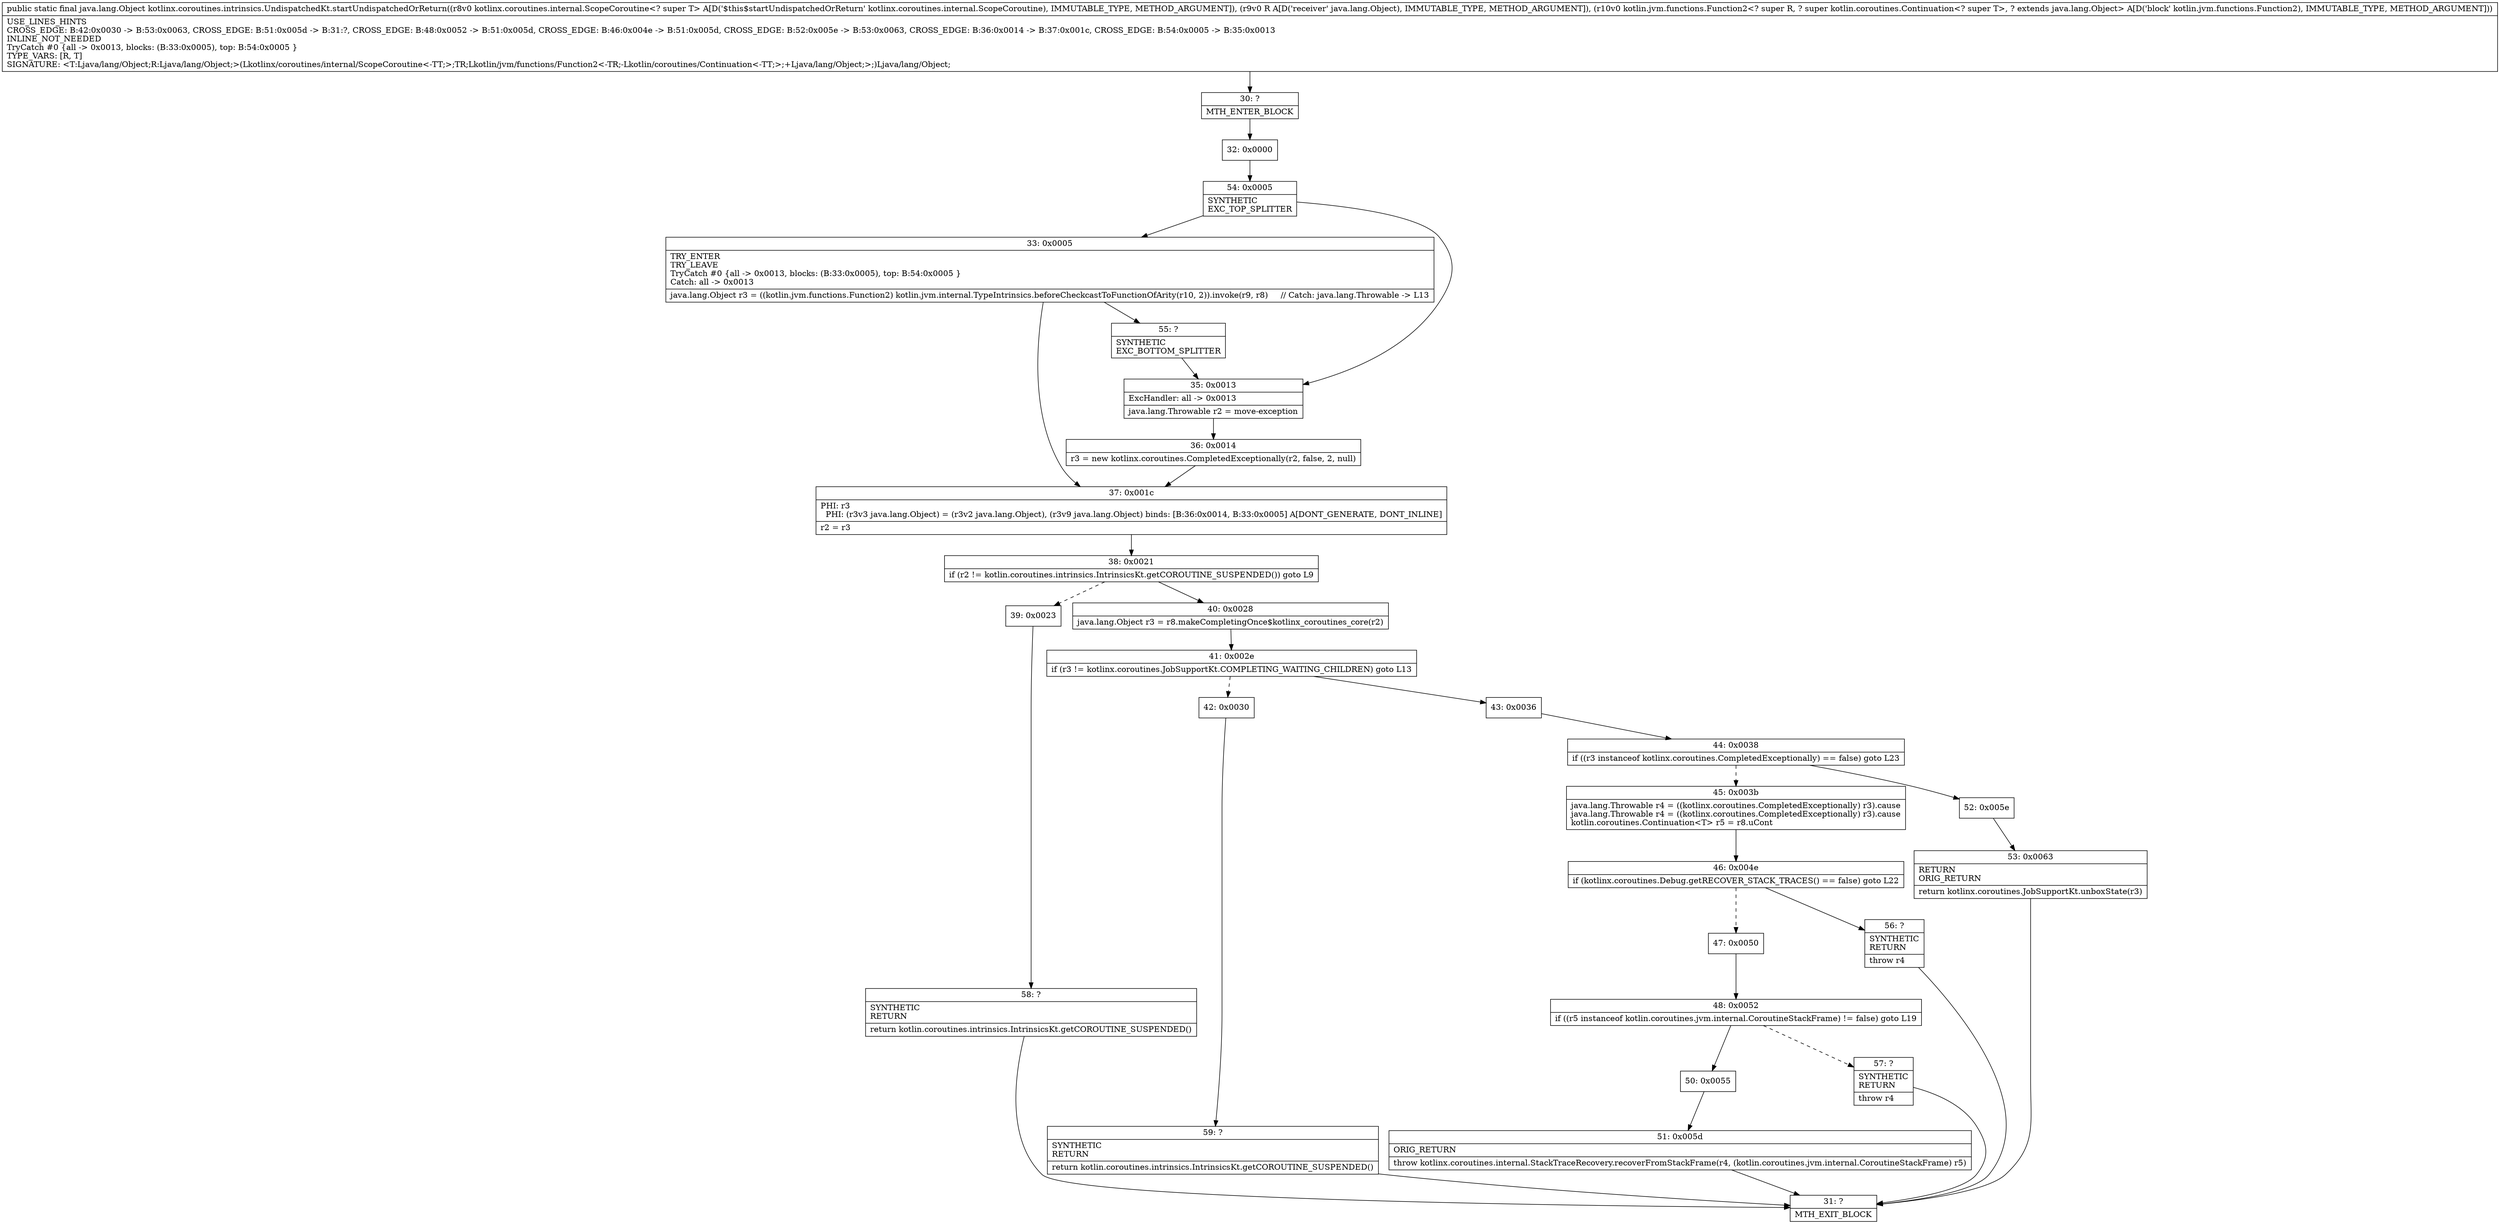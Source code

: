 digraph "CFG forkotlinx.coroutines.intrinsics.UndispatchedKt.startUndispatchedOrReturn(Lkotlinx\/coroutines\/internal\/ScopeCoroutine;Ljava\/lang\/Object;Lkotlin\/jvm\/functions\/Function2;)Ljava\/lang\/Object;" {
Node_30 [shape=record,label="{30\:\ ?|MTH_ENTER_BLOCK\l}"];
Node_32 [shape=record,label="{32\:\ 0x0000}"];
Node_54 [shape=record,label="{54\:\ 0x0005|SYNTHETIC\lEXC_TOP_SPLITTER\l}"];
Node_33 [shape=record,label="{33\:\ 0x0005|TRY_ENTER\lTRY_LEAVE\lTryCatch #0 \{all \-\> 0x0013, blocks: (B:33:0x0005), top: B:54:0x0005 \}\lCatch: all \-\> 0x0013\l|java.lang.Object r3 = ((kotlin.jvm.functions.Function2) kotlin.jvm.internal.TypeIntrinsics.beforeCheckcastToFunctionOfArity(r10, 2)).invoke(r9, r8)     \/\/ Catch: java.lang.Throwable \-\> L13\l}"];
Node_37 [shape=record,label="{37\:\ 0x001c|PHI: r3 \l  PHI: (r3v3 java.lang.Object) = (r3v2 java.lang.Object), (r3v9 java.lang.Object) binds: [B:36:0x0014, B:33:0x0005] A[DONT_GENERATE, DONT_INLINE]\l|r2 = r3\l}"];
Node_38 [shape=record,label="{38\:\ 0x0021|if (r2 != kotlin.coroutines.intrinsics.IntrinsicsKt.getCOROUTINE_SUSPENDED()) goto L9\l}"];
Node_39 [shape=record,label="{39\:\ 0x0023}"];
Node_58 [shape=record,label="{58\:\ ?|SYNTHETIC\lRETURN\l|return kotlin.coroutines.intrinsics.IntrinsicsKt.getCOROUTINE_SUSPENDED()\l}"];
Node_31 [shape=record,label="{31\:\ ?|MTH_EXIT_BLOCK\l}"];
Node_40 [shape=record,label="{40\:\ 0x0028|java.lang.Object r3 = r8.makeCompletingOnce$kotlinx_coroutines_core(r2)\l}"];
Node_41 [shape=record,label="{41\:\ 0x002e|if (r3 != kotlinx.coroutines.JobSupportKt.COMPLETING_WAITING_CHILDREN) goto L13\l}"];
Node_42 [shape=record,label="{42\:\ 0x0030}"];
Node_59 [shape=record,label="{59\:\ ?|SYNTHETIC\lRETURN\l|return kotlin.coroutines.intrinsics.IntrinsicsKt.getCOROUTINE_SUSPENDED()\l}"];
Node_43 [shape=record,label="{43\:\ 0x0036}"];
Node_44 [shape=record,label="{44\:\ 0x0038|if ((r3 instanceof kotlinx.coroutines.CompletedExceptionally) == false) goto L23\l}"];
Node_45 [shape=record,label="{45\:\ 0x003b|java.lang.Throwable r4 = ((kotlinx.coroutines.CompletedExceptionally) r3).cause\ljava.lang.Throwable r4 = ((kotlinx.coroutines.CompletedExceptionally) r3).cause\lkotlin.coroutines.Continuation\<T\> r5 = r8.uCont\l}"];
Node_46 [shape=record,label="{46\:\ 0x004e|if (kotlinx.coroutines.Debug.getRECOVER_STACK_TRACES() == false) goto L22\l}"];
Node_47 [shape=record,label="{47\:\ 0x0050}"];
Node_48 [shape=record,label="{48\:\ 0x0052|if ((r5 instanceof kotlin.coroutines.jvm.internal.CoroutineStackFrame) != false) goto L19\l}"];
Node_50 [shape=record,label="{50\:\ 0x0055}"];
Node_51 [shape=record,label="{51\:\ 0x005d|ORIG_RETURN\l|throw kotlinx.coroutines.internal.StackTraceRecovery.recoverFromStackFrame(r4, (kotlin.coroutines.jvm.internal.CoroutineStackFrame) r5)\l}"];
Node_57 [shape=record,label="{57\:\ ?|SYNTHETIC\lRETURN\l|throw r4\l}"];
Node_56 [shape=record,label="{56\:\ ?|SYNTHETIC\lRETURN\l|throw r4\l}"];
Node_52 [shape=record,label="{52\:\ 0x005e}"];
Node_53 [shape=record,label="{53\:\ 0x0063|RETURN\lORIG_RETURN\l|return kotlinx.coroutines.JobSupportKt.unboxState(r3)\l}"];
Node_55 [shape=record,label="{55\:\ ?|SYNTHETIC\lEXC_BOTTOM_SPLITTER\l}"];
Node_35 [shape=record,label="{35\:\ 0x0013|ExcHandler: all \-\> 0x0013\l|java.lang.Throwable r2 = move\-exception\l}"];
Node_36 [shape=record,label="{36\:\ 0x0014|r3 = new kotlinx.coroutines.CompletedExceptionally(r2, false, 2, null)\l}"];
MethodNode[shape=record,label="{public static final java.lang.Object kotlinx.coroutines.intrinsics.UndispatchedKt.startUndispatchedOrReturn((r8v0 kotlinx.coroutines.internal.ScopeCoroutine\<? super T\> A[D('$this$startUndispatchedOrReturn' kotlinx.coroutines.internal.ScopeCoroutine), IMMUTABLE_TYPE, METHOD_ARGUMENT]), (r9v0 R A[D('receiver' java.lang.Object), IMMUTABLE_TYPE, METHOD_ARGUMENT]), (r10v0 kotlin.jvm.functions.Function2\<? super R, ? super kotlin.coroutines.Continuation\<? super T\>, ? extends java.lang.Object\> A[D('block' kotlin.jvm.functions.Function2), IMMUTABLE_TYPE, METHOD_ARGUMENT]))  | USE_LINES_HINTS\lCROSS_EDGE: B:42:0x0030 \-\> B:53:0x0063, CROSS_EDGE: B:51:0x005d \-\> B:31:?, CROSS_EDGE: B:48:0x0052 \-\> B:51:0x005d, CROSS_EDGE: B:46:0x004e \-\> B:51:0x005d, CROSS_EDGE: B:52:0x005e \-\> B:53:0x0063, CROSS_EDGE: B:36:0x0014 \-\> B:37:0x001c, CROSS_EDGE: B:54:0x0005 \-\> B:35:0x0013\lINLINE_NOT_NEEDED\lTryCatch #0 \{all \-\> 0x0013, blocks: (B:33:0x0005), top: B:54:0x0005 \}\lTYPE_VARS: [R, T]\lSIGNATURE: \<T:Ljava\/lang\/Object;R:Ljava\/lang\/Object;\>(Lkotlinx\/coroutines\/internal\/ScopeCoroutine\<\-TT;\>;TR;Lkotlin\/jvm\/functions\/Function2\<\-TR;\-Lkotlin\/coroutines\/Continuation\<\-TT;\>;+Ljava\/lang\/Object;\>;)Ljava\/lang\/Object;\l}"];
MethodNode -> Node_30;Node_30 -> Node_32;
Node_32 -> Node_54;
Node_54 -> Node_33;
Node_54 -> Node_35;
Node_33 -> Node_37;
Node_33 -> Node_55;
Node_37 -> Node_38;
Node_38 -> Node_39[style=dashed];
Node_38 -> Node_40;
Node_39 -> Node_58;
Node_58 -> Node_31;
Node_40 -> Node_41;
Node_41 -> Node_42[style=dashed];
Node_41 -> Node_43;
Node_42 -> Node_59;
Node_59 -> Node_31;
Node_43 -> Node_44;
Node_44 -> Node_45[style=dashed];
Node_44 -> Node_52;
Node_45 -> Node_46;
Node_46 -> Node_47[style=dashed];
Node_46 -> Node_56;
Node_47 -> Node_48;
Node_48 -> Node_50;
Node_48 -> Node_57[style=dashed];
Node_50 -> Node_51;
Node_51 -> Node_31;
Node_57 -> Node_31;
Node_56 -> Node_31;
Node_52 -> Node_53;
Node_53 -> Node_31;
Node_55 -> Node_35;
Node_35 -> Node_36;
Node_36 -> Node_37;
}

